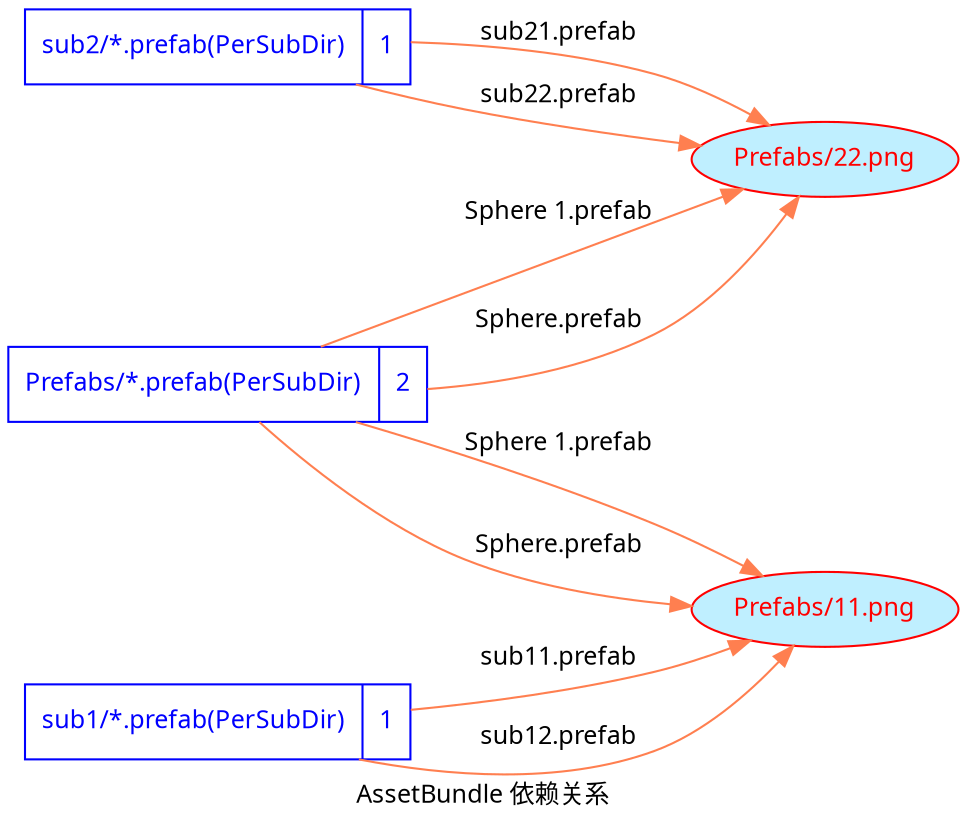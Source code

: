 digraph dep {
    fontname = "Microsoft YaHei";
    label = "AssetBundle 依赖关系"
    nodesep=0.5
    rankdir = "LR"
    fontsize = 12;
    node [ fontname = "Microsoft YaHei", fontsize = 12, shape = "record" color="skyblue"];
    edge [ fontname = "Microsoft YaHei", fontsize = 12 , color="coral"];
	"Prefabs/*.prefab(PerSubDir)" [color="blue", fontcolor="blue", label="{<f0> Prefabs/*.prefab(PerSubDir) |<f1> 2 }"]
	"sub1/*.prefab(PerSubDir)" [color="blue", fontcolor="blue", label="{<f0> sub1/*.prefab(PerSubDir) |<f1> 1 }"]
	"sub2/*.prefab(PerSubDir)" [color="blue", fontcolor="blue", label="{<f0> sub2/*.prefab(PerSubDir) |<f1> 1 }"]
	"Prefabs/22.png" [color="red", fontcolor="red", shape="ellipse", fillcolor="lightblue1", style="filled"]
	"Prefabs/11.png" [color="red", fontcolor="red", shape="ellipse", fillcolor="lightblue1", style="filled"]
	"Prefabs/*.prefab(PerSubDir)"->"Prefabs/22.png" [label="Sphere 1.prefab"]
	"Prefabs/*.prefab(PerSubDir)"->"Prefabs/11.png" [label="Sphere 1.prefab"]

	"Prefabs/*.prefab(PerSubDir)"->"Prefabs/22.png" [label="Sphere.prefab"]
	"Prefabs/*.prefab(PerSubDir)"->"Prefabs/11.png" [label="Sphere.prefab"]

	"sub1/*.prefab(PerSubDir)"->"Prefabs/11.png" [label="sub11.prefab"]

	"sub1/*.prefab(PerSubDir)"->"Prefabs/11.png" [label="sub12.prefab"]

	"sub2/*.prefab(PerSubDir)"->"Prefabs/22.png" [label="sub21.prefab"]

	"sub2/*.prefab(PerSubDir)"->"Prefabs/22.png" [label="sub22.prefab"]



}
